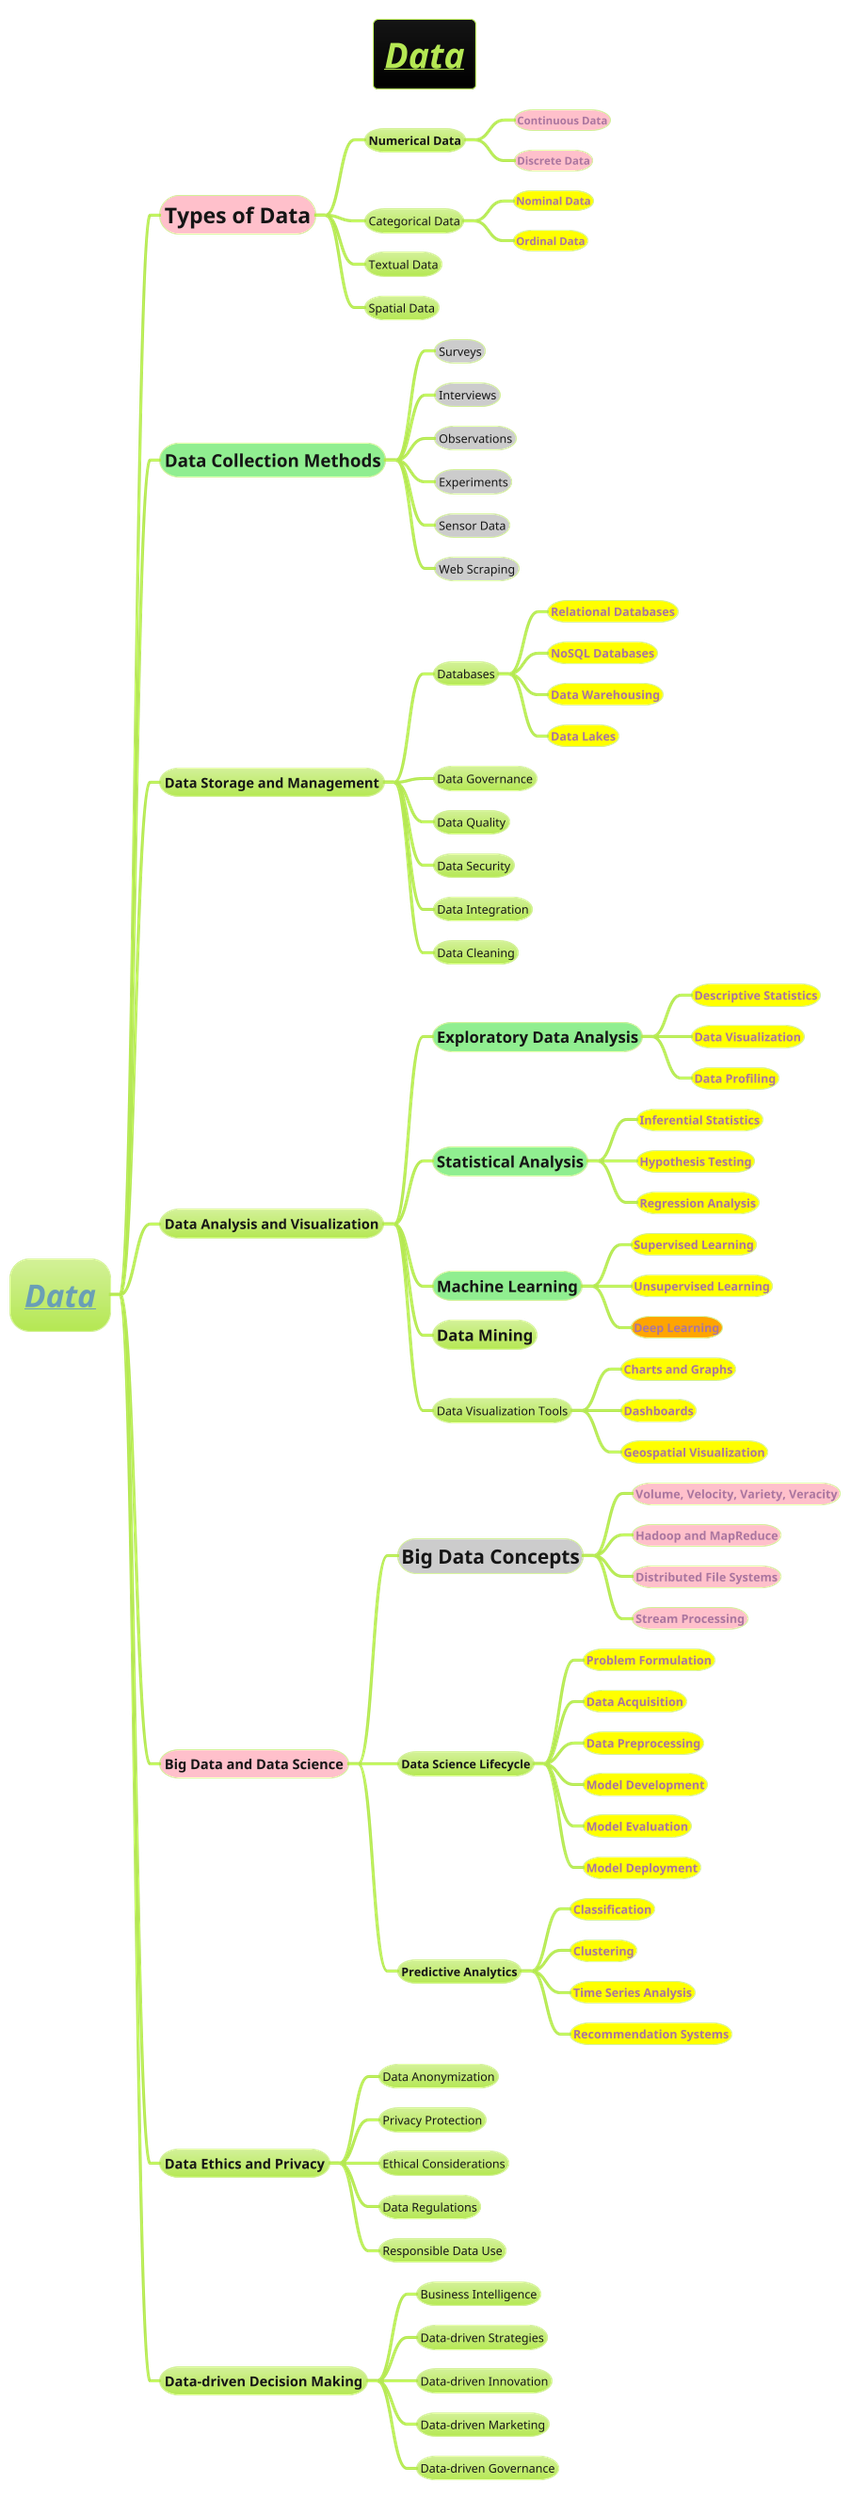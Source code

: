 @startmindmap
skinparam shadowing false
!theme hacker

title =__//**Data**//__
* =__//**Data**//__
**[#pink] =**Types of Data**
*** **Numerical Data**
****[#pink] **Continuous Data**
****[#pink] **Discrete Data**
*** Categorical Data
****[#yellow] **Nominal Data**
****[#yellow] **Ordinal Data**
*** Textual Data
*** Spatial Data

**[#lightgreen] =Data Collection Methods
***[#c] Surveys
***[#c] Interviews
***[#c] Observations
***[#c] Experiments
***[#c] Sensor Data
***[#c] Web Scraping

** Data Storage and Management
*** Databases
****[#yellow] ===Relational Databases
****[#yellow] ===NoSQL Databases
****[#yellow] ===Data Warehousing
****[#yellow] ===Data Lakes
*** Data Governance
*** Data Quality
*** Data Security
*** Data Integration
*** Data Cleaning

** Data Analysis and Visualization
***[#lightgreen] =Exploratory Data Analysis
****[#yellow] ===Descriptive Statistics
****[#yellow] ===Data Visualization
****[#yellow] ===Data Profiling
***[#lightgreen] =Statistical Analysis
****[#yellow] ===Inferential Statistics
****[#yellow] ===Hypothesis Testing
****[#yellow] ===Regression Analysis
***[#lightgreen] =Machine Learning
****[#yellow] ===Supervised Learning
****[#yellow] ===Unsupervised Learning
****[#orange] ===Deep Learning
*** =Data Mining
*** Data Visualization Tools
****[#yellow] ===Charts and Graphs
****[#yellow] ===Dashboards
****[#yellow] ===Geospatial Visualization

**[#pink] **Big Data and Data Science**
***[#c] =**Big Data Concepts**
****[#pink] ===Volume, Velocity, Variety, Veracity
****[#pink] ===Hadoop and MapReduce
****[#pink] ===Distributed File Systems
****[#pink] ===Stream Processing
*** **Data Science Lifecycle**
****[#yellow] ===Problem Formulation
****[#yellow] ===Data Acquisition
****[#yellow] ===Data Preprocessing
****[#yellow] ===Model Development
****[#yellow] ===Model Evaluation
****[#yellow] ===Model Deployment
*** **Predictive Analytics**
****[#yellow] ===Classification
****[#yellow] ===Clustering
****[#yellow] ===Time Series Analysis
****[#yellow] ===Recommendation Systems

** Data Ethics and Privacy
*** Data Anonymization
*** Privacy Protection
*** Ethical Considerations
*** Data Regulations
*** Responsible Data Use

** Data-driven Decision Making
*** Business Intelligence
*** Data-driven Strategies
*** Data-driven Innovation
*** Data-driven Marketing
*** Data-driven Governance

@endmindmap
